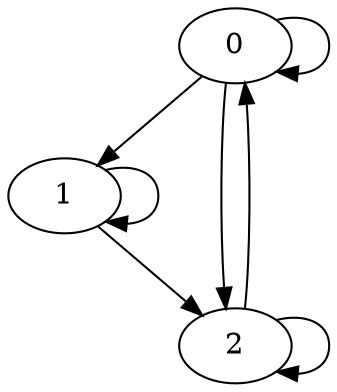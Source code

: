 digraph "SG" {
	N0[shape=ellipse, label="0"]
	N1[shape=ellipse, label="1"]
	N2[shape=ellipse, label="2"]
	N0 -> N0 
	N0 -> N1 
	N0 -> N2 
	N1 -> N1 
	N1 -> N2 
	N2 -> N0 
	N2 -> N2 
}
